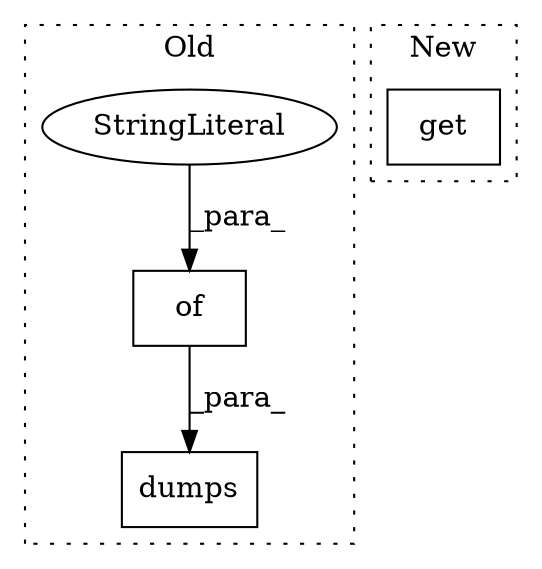 digraph G {
subgraph cluster0 {
1 [label="dumps" a="32" s="1808,1821" l="6,1" shape="box"];
3 [label="of" a="32" s="1765,1783" l="3,1" shape="box"];
4 [label="StringLiteral" a="45" s="1768" l="6" shape="ellipse"];
label = "Old";
style="dotted";
}
subgraph cluster1 {
2 [label="get" a="32" s="2414,2443" l="4,1" shape="box"];
label = "New";
style="dotted";
}
3 -> 1 [label="_para_"];
4 -> 3 [label="_para_"];
}